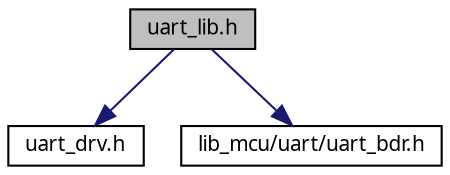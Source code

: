 digraph G
{
  edge [fontname="FreeSans.ttf",fontsize=10,labelfontname="FreeSans.ttf",labelfontsize=10];
  node [fontname="FreeSans.ttf",fontsize=10,shape=record];
  Node1 [label="uart_lib.h",height=0.2,width=0.4,color="black", fillcolor="grey75", style="filled" fontcolor="black"];
  Node1 -> Node2 [color="midnightblue",fontsize=10,style="solid",fontname="FreeSans.ttf"];
  Node2 [label="uart_drv.h",height=0.2,width=0.4,color="black", fillcolor="white", style="filled",URL="$a00035.html"];
  Node1 -> Node3 [color="midnightblue",fontsize=10,style="solid",fontname="FreeSans.ttf"];
  Node3 [label="lib_mcu/uart/uart_bdr.h",height=0.2,width=0.4,color="black", fillcolor="white", style="filled",URL="$a00034.html"];
}
